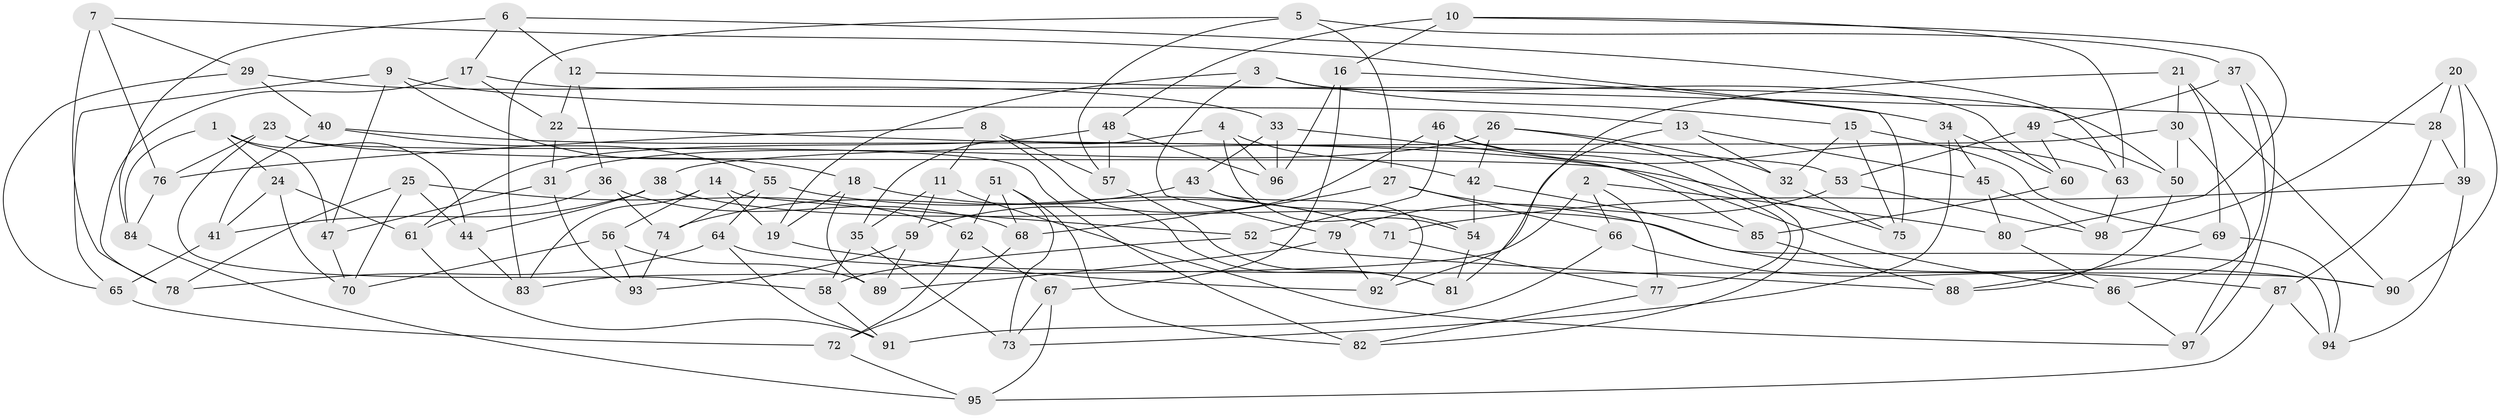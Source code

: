 // coarse degree distribution, {4: 0.35, 6: 0.5833333333333334, 3: 0.016666666666666666, 5: 0.05}
// Generated by graph-tools (version 1.1) at 2025/42/03/06/25 10:42:22]
// undirected, 98 vertices, 196 edges
graph export_dot {
graph [start="1"]
  node [color=gray90,style=filled];
  1;
  2;
  3;
  4;
  5;
  6;
  7;
  8;
  9;
  10;
  11;
  12;
  13;
  14;
  15;
  16;
  17;
  18;
  19;
  20;
  21;
  22;
  23;
  24;
  25;
  26;
  27;
  28;
  29;
  30;
  31;
  32;
  33;
  34;
  35;
  36;
  37;
  38;
  39;
  40;
  41;
  42;
  43;
  44;
  45;
  46;
  47;
  48;
  49;
  50;
  51;
  52;
  53;
  54;
  55;
  56;
  57;
  58;
  59;
  60;
  61;
  62;
  63;
  64;
  65;
  66;
  67;
  68;
  69;
  70;
  71;
  72;
  73;
  74;
  75;
  76;
  77;
  78;
  79;
  80;
  81;
  82;
  83;
  84;
  85;
  86;
  87;
  88;
  89;
  90;
  91;
  92;
  93;
  94;
  95;
  96;
  97;
  98;
  1 -- 47;
  1 -- 44;
  1 -- 24;
  1 -- 84;
  2 -- 77;
  2 -- 80;
  2 -- 66;
  2 -- 83;
  3 -- 15;
  3 -- 79;
  3 -- 19;
  3 -- 60;
  4 -- 42;
  4 -- 96;
  4 -- 54;
  4 -- 35;
  5 -- 37;
  5 -- 83;
  5 -- 27;
  5 -- 57;
  6 -- 17;
  6 -- 12;
  6 -- 84;
  6 -- 63;
  7 -- 76;
  7 -- 29;
  7 -- 75;
  7 -- 78;
  8 -- 76;
  8 -- 11;
  8 -- 57;
  8 -- 81;
  9 -- 47;
  9 -- 65;
  9 -- 18;
  9 -- 13;
  10 -- 80;
  10 -- 16;
  10 -- 48;
  10 -- 63;
  11 -- 97;
  11 -- 35;
  11 -- 59;
  12 -- 36;
  12 -- 28;
  12 -- 22;
  13 -- 92;
  13 -- 32;
  13 -- 45;
  14 -- 56;
  14 -- 83;
  14 -- 52;
  14 -- 19;
  15 -- 75;
  15 -- 32;
  15 -- 69;
  16 -- 96;
  16 -- 67;
  16 -- 34;
  17 -- 22;
  17 -- 50;
  17 -- 78;
  18 -- 71;
  18 -- 89;
  18 -- 19;
  19 -- 92;
  20 -- 90;
  20 -- 98;
  20 -- 39;
  20 -- 28;
  21 -- 81;
  21 -- 69;
  21 -- 90;
  21 -- 30;
  22 -- 53;
  22 -- 31;
  23 -- 76;
  23 -- 58;
  23 -- 82;
  23 -- 75;
  24 -- 70;
  24 -- 61;
  24 -- 41;
  25 -- 78;
  25 -- 70;
  25 -- 44;
  25 -- 62;
  26 -- 31;
  26 -- 32;
  26 -- 42;
  26 -- 82;
  27 -- 66;
  27 -- 94;
  27 -- 68;
  28 -- 87;
  28 -- 39;
  29 -- 33;
  29 -- 40;
  29 -- 65;
  30 -- 50;
  30 -- 38;
  30 -- 97;
  31 -- 47;
  31 -- 93;
  32 -- 75;
  33 -- 96;
  33 -- 85;
  33 -- 43;
  34 -- 73;
  34 -- 45;
  34 -- 60;
  35 -- 58;
  35 -- 73;
  36 -- 61;
  36 -- 74;
  36 -- 68;
  37 -- 97;
  37 -- 49;
  37 -- 86;
  38 -- 44;
  38 -- 90;
  38 -- 41;
  39 -- 71;
  39 -- 94;
  40 -- 86;
  40 -- 55;
  40 -- 41;
  41 -- 65;
  42 -- 85;
  42 -- 54;
  43 -- 54;
  43 -- 74;
  43 -- 92;
  44 -- 83;
  45 -- 80;
  45 -- 98;
  46 -- 59;
  46 -- 63;
  46 -- 52;
  46 -- 77;
  47 -- 70;
  48 -- 96;
  48 -- 57;
  48 -- 61;
  49 -- 60;
  49 -- 53;
  49 -- 50;
  50 -- 88;
  51 -- 82;
  51 -- 73;
  51 -- 68;
  51 -- 62;
  52 -- 58;
  52 -- 88;
  53 -- 79;
  53 -- 98;
  54 -- 81;
  55 -- 64;
  55 -- 74;
  55 -- 71;
  56 -- 70;
  56 -- 93;
  56 -- 89;
  57 -- 81;
  58 -- 91;
  59 -- 93;
  59 -- 89;
  60 -- 85;
  61 -- 91;
  62 -- 72;
  62 -- 67;
  63 -- 98;
  64 -- 91;
  64 -- 78;
  64 -- 90;
  65 -- 72;
  66 -- 87;
  66 -- 91;
  67 -- 73;
  67 -- 95;
  68 -- 72;
  69 -- 88;
  69 -- 94;
  71 -- 77;
  72 -- 95;
  74 -- 93;
  76 -- 84;
  77 -- 82;
  79 -- 89;
  79 -- 92;
  80 -- 86;
  84 -- 95;
  85 -- 88;
  86 -- 97;
  87 -- 94;
  87 -- 95;
}
